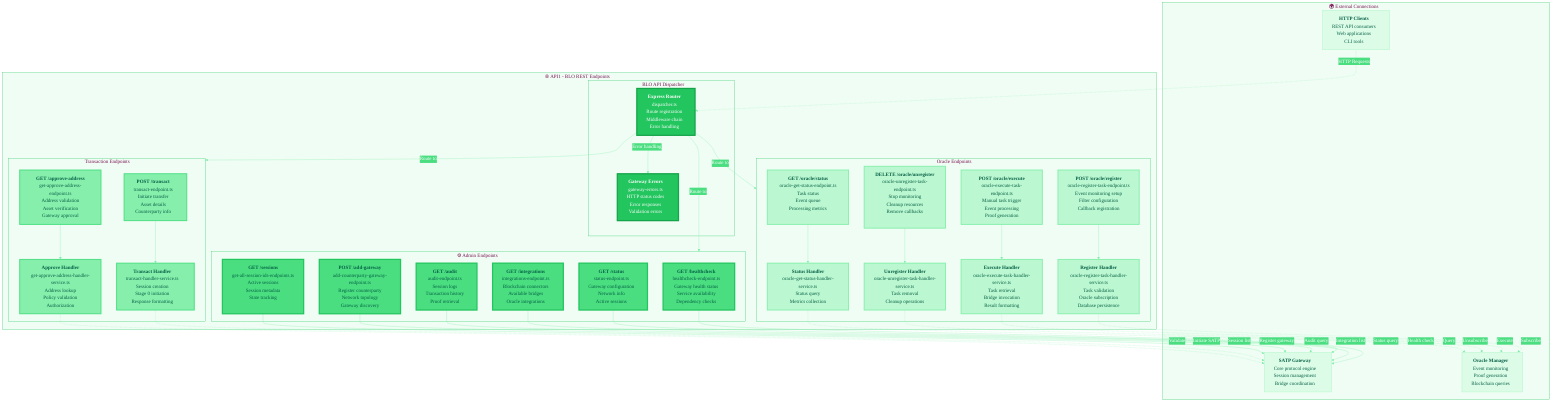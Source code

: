 %%{init: {'theme':'base', 'themeVariables': { 'fontSize':'16px', 'fontFamily':'Segoe UI, system-ui, sans-serif', 'primaryColor':'#22c55e','primaryTextColor':'#ffffff','primaryBorderColor':'#16a34a','lineColor':'#86efac','secondaryColor':'#4ade80','tertiaryColor':'#86efac', 'clusterBkg':'#f0fdf4', 'clusterBorder':'#22c55e', 'mainBkg':'#ffffff'}}}%%

graph TB
    subgraph API1["🌐 API1 - BLO REST Endpoints"]
        direction TB
        
        subgraph Dispatcher["📡 BLO API Dispatcher"]
            direction TB
            Router["<b>Express Router</b><br/>dispatcher.ts<br/>Route registration<br/>Middleware chain<br/>Error handling"]
            Errors["<b>Gateway Errors</b><br/>gateway-errors.ts<br/>HTTP status codes<br/>Error responses<br/>Validation errors"]
        end
        
        subgraph AdminAPI["⚙️ Admin Endpoints"]
            direction TB
            Health["<b>GET /healthcheck</b><br/>healthcheck-endpoint.ts<br/>Gateway health status<br/>Service availability<br/>Dependency checks"]
            Status["<b>GET /status</b><br/>status-endpoint.ts<br/>Gateway configuration<br/>Network info<br/>Active sessions"]
            Integrations["<b>GET /integrations</b><br/>integrations-endpoint.ts<br/>Blockchain connectors<br/>Available bridges<br/>Oracle integrations"]
            Audit["<b>GET /audit</b><br/>audit-endpoint.ts<br/>Session logs<br/>Transaction history<br/>Proof retrieval"]
            AddGateway["<b>POST /add-gateway</b><br/>add-counterparty-gateway-endpoint.ts<br/>Register counterparty<br/>Network topology<br/>Gateway discovery"]
            Sessions["<b>GET /sessions</b><br/>get-all-session-ids-endpoints.ts<br/>Active sessions<br/>Session metadata<br/>State tracking"]
        end
        
        subgraph TransactionAPI["💸 Transaction Endpoints"]
            direction TB
            Transact["<b>POST /transact</b><br/>transact-endpoint.ts<br/>Initiate transfer<br/>Asset details<br/>Counterparty info"]
            ApproveAddr["<b>GET /approve-address</b><br/>get-approve-address-endpoint.ts<br/>Address validation<br/>Asset verification<br/>Gateway approval"]
            TransactHandler["<b>Transact Handler</b><br/>transact-handler-service.ts<br/>Session creation<br/>Stage 0 initiation<br/>Response formatting"]
            ApproveHandler["<b>Approve Handler</b><br/>get-approve-address-handler-service.ts<br/>Address lookup<br/>Policy validation<br/>Authorization"]
        end
        
        subgraph OracleAPI["🔮 Oracle Endpoints"]
            direction TB
            RegisterTask["<b>POST /oracle/register</b><br/>oracle-register-task-endpoint.ts<br/>Event monitoring setup<br/>Filter configuration<br/>Callback registration"]
            ExecuteTask["<b>POST /oracle/execute</b><br/>oracle-execute-task-endpoint.ts<br/>Manual task trigger<br/>Event processing<br/>Proof generation"]
            UnregisterTask["<b>DELETE /oracle/unregister</b><br/>oracle-unregister-task-endpoint.ts<br/>Stop monitoring<br/>Cleanup resources<br/>Remove callbacks"]
            OracleStatus["<b>GET /oracle/status</b><br/>oracle-get-status-endpoint.ts<br/>Task status<br/>Event queue<br/>Processing metrics"]
            
            RegisterHandler["<b>Register Handler</b><br/>oracle-register-task-handler-service.ts<br/>Task validation<br/>Oracle subscription<br/>Database persistence"]
            ExecuteHandler["<b>Execute Handler</b><br/>oracle-execute-task-handler-service.ts<br/>Task retrieval<br/>Bridge invocation<br/>Result formatting"]
            UnregisterHandler["<b>Unregister Handler</b><br/>oracle-unregister-task-handler-service.ts<br/>Task removal<br/>Cleanup operations"]
            StatusHandler["<b>Status Handler</b><br/>oracle-get-status-handler-service.ts<br/>Status query<br/>Metrics collection"]
        end
    end
    
    subgraph External["🌍 External Connections"]
        HTTPClient["<b>HTTP Clients</b><br/>REST API consumers<br/>Web applications<br/>CLI tools"]
        Gateway["<b>SATP Gateway</b><br/>Core protocol engine<br/>Session management<br/>Bridge coordination"]
        Oracle["<b>Oracle Manager</b><br/>Event monitoring<br/>Proof generation<br/>Blockchain queries"]
    end
    
    %% Routing connections
    HTTPClient -.->|"HTTP Requests"| Router
    Router -->|"Route to"| AdminAPI
    Router -->|"Route to"| TransactionAPI
    Router -->|"Route to"| OracleAPI
    Router -->|"Error handling"| Errors
    
    %% Admin API connections
    Health -->|"Health check"| Gateway
    Status -->|"Status query"| Gateway
    Integrations -->|"Integration list"| Gateway
    Audit -->|"Audit query"| Gateway
    AddGateway -->|"Register gateway"| Gateway
    Sessions -->|"Session list"| Gateway
    
    %% Transaction API connections
    Transact --> TransactHandler
    ApproveAddr --> ApproveHandler
    TransactHandler -.->|"Initiate SATP"| Gateway
    ApproveHandler -.->|"Validate"| Gateway
    
    %% Oracle API connections
    RegisterTask --> RegisterHandler
    ExecuteTask --> ExecuteHandler
    UnregisterTask --> UnregisterHandler
    OracleStatus --> StatusHandler
    
    RegisterHandler -.->|"Subscribe"| Oracle
    ExecuteHandler -.->|"Execute"| Oracle
    UnregisterHandler -.->|"Unsubscribe"| Oracle
    StatusHandler -.->|"Query"| Oracle
    
    %% Style definitions
    classDef primaryStyle fill:#22c55e,stroke:#16a34a,stroke-width:4px,color:#ffffff
    classDef secondaryStyle fill:#4ade80,stroke:#22c55e,stroke-width:4px,color:#065f46
    classDef tertiaryStyle fill:#86efac,stroke:#4ade80,stroke-width:3px,color:#065f46
    classDef quaternaryStyle fill:#bbf7d0,stroke:#86efac,stroke-width:3px,color:#065f46
    classDef externalStyle fill:#dcfce7,stroke:#bbf7d0,stroke-width:2px,color:#065f46
    
    class Router,Errors primaryStyle
    class Health,Status,Integrations,Audit,AddGateway,Sessions secondaryStyle
    class Transact,ApproveAddr,TransactHandler,ApproveHandler tertiaryStyle
    class RegisterTask,ExecuteTask,UnregisterTask,OracleStatus,RegisterHandler,ExecuteHandler,UnregisterHandler,StatusHandler quaternaryStyle
    class HTTPClient,Gateway,Oracle externalStyle